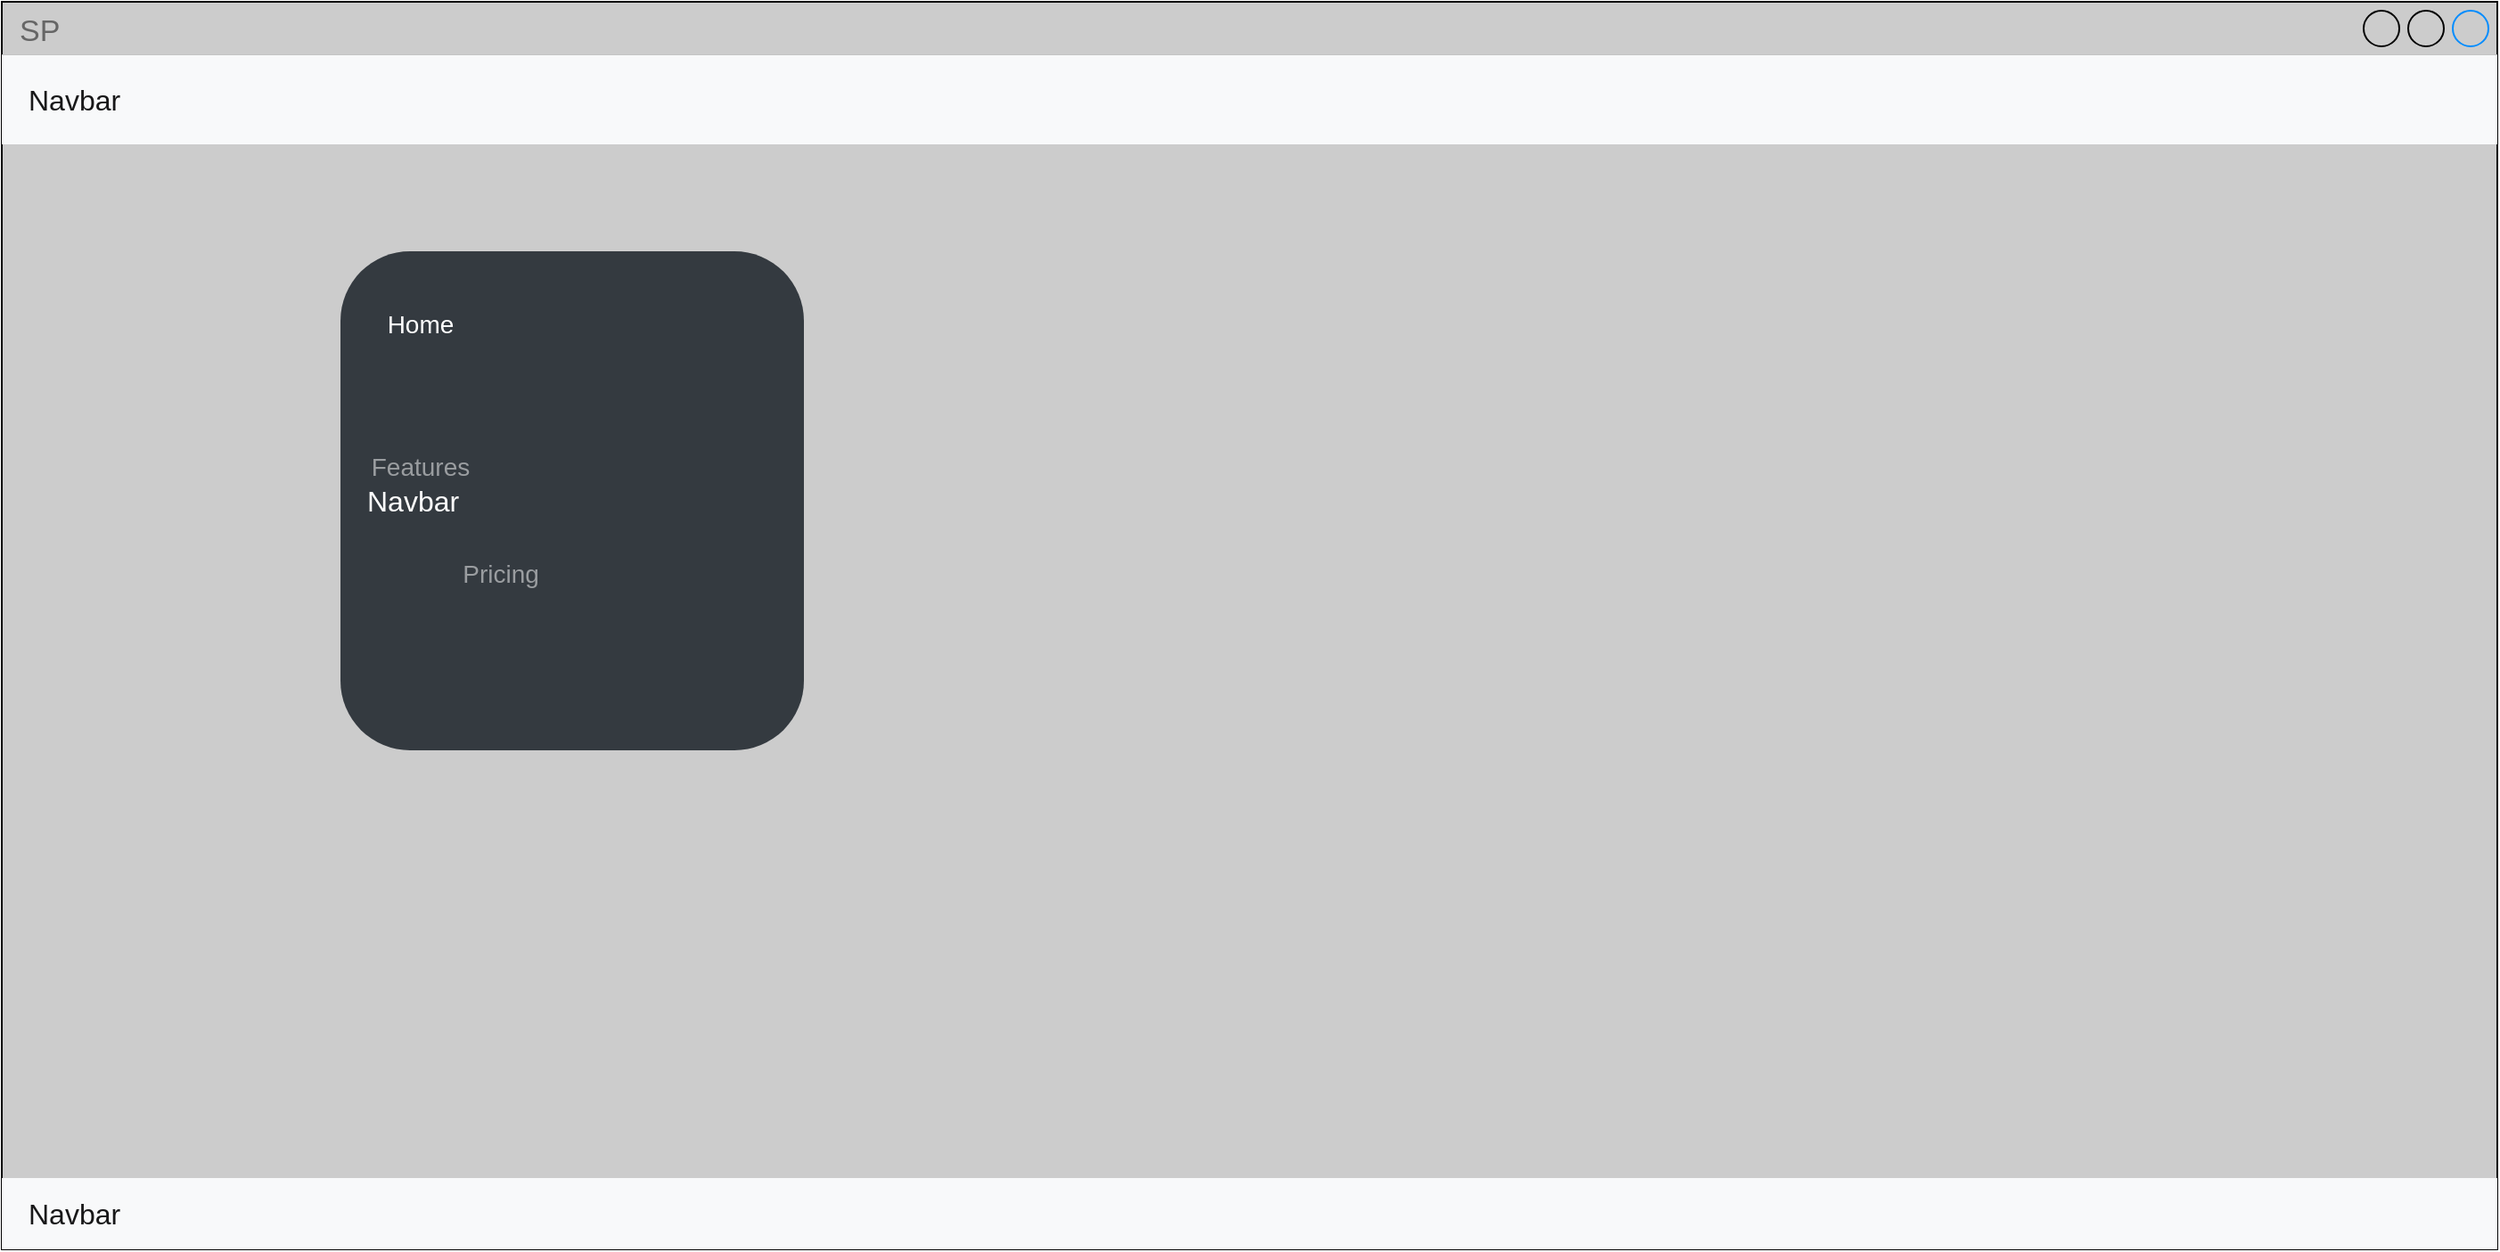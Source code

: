 <mxfile version="21.5.2" type="github">
  <diagram name="Página Principal" id="_innlUNYkD_pxCBl8Joa">
    <mxGraphModel dx="1834" dy="796" grid="1" gridSize="10" guides="1" tooltips="1" connect="1" arrows="1" fold="1" page="0" pageScale="1" pageWidth="827" pageHeight="1169" math="0" shadow="0">
      <root>
        <mxCell id="0" />
        <mxCell id="1" parent="0" />
        <mxCell id="8hbP4HvkA4TKJsxGj6SK-34" value="SP&lt;br&gt;" style="strokeWidth=1;shadow=0;dashed=0;align=center;html=1;shape=mxgraph.mockup.containers.window;align=left;verticalAlign=top;spacingLeft=8;strokeColor2=#008cff;strokeColor3=#c4c4c4;fontColor=#666666;mainText=;fontSize=17;labelBackgroundColor=none;whiteSpace=wrap;fillColor=#CCCCCC;" vertex="1" parent="1">
          <mxGeometry x="-280" y="30" width="1400" height="700" as="geometry" />
        </mxCell>
        <mxCell id="8hbP4HvkA4TKJsxGj6SK-43" value="Navbar" style="html=1;shadow=0;dashed=0;fillColor=#F8F9FA;strokeColor=none;fontSize=16;fontColor=#181819;align=left;spacing=15;fillStyle=auto;" vertex="1" parent="1">
          <mxGeometry x="-280" y="60" width="1400" height="50" as="geometry" />
        </mxCell>
        <mxCell id="8hbP4HvkA4TKJsxGj6SK-46" value="Navbar" style="html=1;shadow=0;dashed=0;fillColor=#F8F9FA;strokeColor=none;fontSize=16;fontColor=#181819;align=left;spacing=15;fillStyle=auto;" vertex="1" parent="1">
          <mxGeometry x="-280" y="690" width="1400" height="40" as="geometry" />
        </mxCell>
        <mxCell id="8hbP4HvkA4TKJsxGj6SK-69" value="" style="group;rounded=1;editable=1;movable=1;resizable=1;rotatable=1;deletable=1;locked=0;connectable=1;" vertex="1" connectable="0" parent="1">
          <mxGeometry x="-90" y="170" width="260" height="280" as="geometry" />
        </mxCell>
        <mxCell id="8hbP4HvkA4TKJsxGj6SK-47" value="Navbar" style="html=1;shadow=0;dashed=0;fillColor=#343A40;strokeColor=none;fontSize=16;fontColor=#ffffff;align=left;spacing=15;container=0;rounded=1;editable=1;movable=1;resizable=1;rotatable=1;deletable=1;locked=0;connectable=1;" vertex="1" parent="8hbP4HvkA4TKJsxGj6SK-69">
          <mxGeometry width="260" height="280" as="geometry" />
        </mxCell>
        <mxCell id="8hbP4HvkA4TKJsxGj6SK-48" value="Home" style="fillColor=none;strokeColor=none;fontSize=14;fontColor=#ffffff;align=center;" vertex="1" parent="8hbP4HvkA4TKJsxGj6SK-69">
          <mxGeometry y="10" width="70" height="40" as="geometry">
            <mxPoint x="10" y="10" as="offset" />
          </mxGeometry>
        </mxCell>
        <mxCell id="8hbP4HvkA4TKJsxGj6SK-49" value="Features" style="fillColor=none;strokeColor=none;fontSize=14;fontColor=#9A9DA0;align=center;" vertex="1" parent="8hbP4HvkA4TKJsxGj6SK-69">
          <mxGeometry y="50" width="70" height="40" as="geometry">
            <mxPoint x="10" y="50" as="offset" />
          </mxGeometry>
        </mxCell>
        <mxCell id="8hbP4HvkA4TKJsxGj6SK-50" value="Pricing" style="fillColor=none;strokeColor=none;fontSize=14;fontColor=#9A9DA0;align=center;spacingRight=0;" vertex="1" parent="8hbP4HvkA4TKJsxGj6SK-69">
          <mxGeometry y="80" width="80" height="40" as="geometry">
            <mxPoint x="50" y="80" as="offset" />
          </mxGeometry>
        </mxCell>
      </root>
    </mxGraphModel>
  </diagram>
</mxfile>
